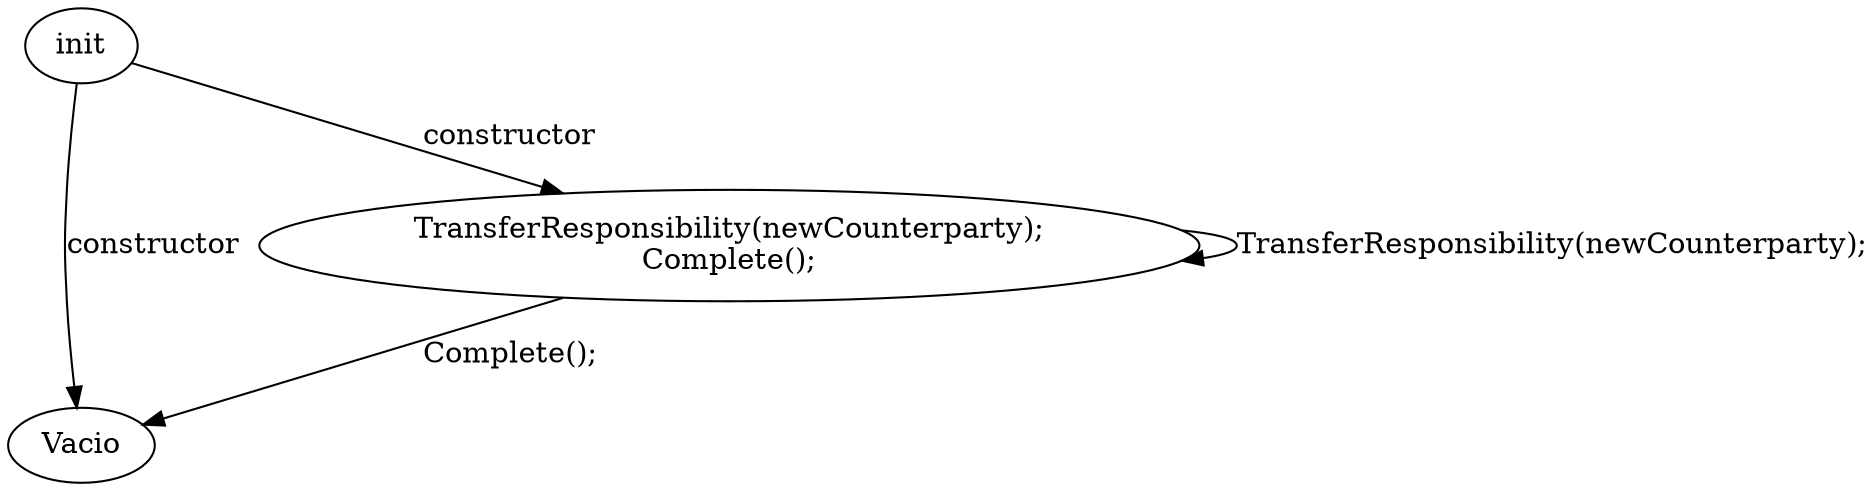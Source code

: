 // Prueba
digraph {
	init [label=init]
	"0-0-" [label=Vacio
]
	init -> "0-0-" [label=constructor]
	"1-2-" [label="TransferResponsibility(newCounterparty);
Complete();
"]
	"0-0-" [label=Vacio
]
	"1-2-" -> "0-0-" [label="Complete();"]
	init [label=init]
	"1-2-" [label="TransferResponsibility(newCounterparty);
Complete();
"]
	init -> "1-2-" [label=constructor]
	"1-2-" [label="TransferResponsibility(newCounterparty);
Complete();
"]
	"1-2-" [label="TransferResponsibility(newCounterparty);
Complete();
"]
	"1-2-" -> "1-2-" [label="TransferResponsibility(newCounterparty);"]
}
